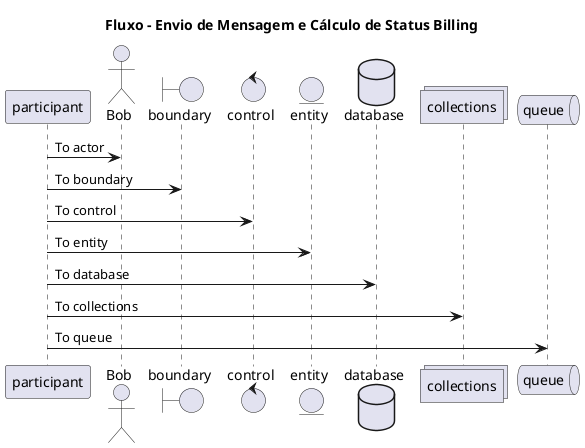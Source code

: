 @startuml tutorial
title Fluxo - Envio de Mensagem e Cálculo de Status Billing
participant participant as Foo
actor Bob as Foo1
boundary boundary as Foo2
control control as Foo3
entity entity as Foo4
database database as Foo5
collections collections as Foo6
queue queue as Foo7
Foo -> Foo1 : To actor
Foo -> Foo2 : To boundary
Foo -> Foo3 : To control
Foo -> Foo4 : To entity
Foo -> Foo5 : To database
Foo -> Foo6 : To collections
Foo -> Foo7: To queue
@enduml